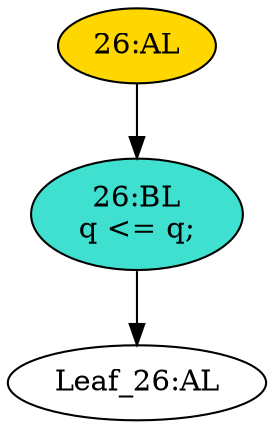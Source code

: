 strict digraph "" {
	node [label="\N"];
	"26:AL"	[ast="<pyverilog.vparser.ast.Always object at 0x7f44ffcf3610>",
		clk_sens=True,
		fillcolor=gold,
		label="26:AL",
		sens="['clk']",
		statements="[]",
		style=filled,
		typ=Always,
		use_var="['q']"];
	"26:BL"	[ast="<pyverilog.vparser.ast.Block object at 0x7f44ffcf3910>",
		fillcolor=turquoise,
		label="26:BL
q <= q;",
		statements="[<pyverilog.vparser.ast.NonblockingSubstitution object at 0x7f44ffcf3950>]",
		style=filled,
		typ=Block];
	"26:AL" -> "26:BL"	[cond="[]",
		lineno=None];
	"Leaf_26:AL"	[def_var="['q']",
		label="Leaf_26:AL"];
	"26:BL" -> "Leaf_26:AL"	[cond="[]",
		lineno=None];
}

